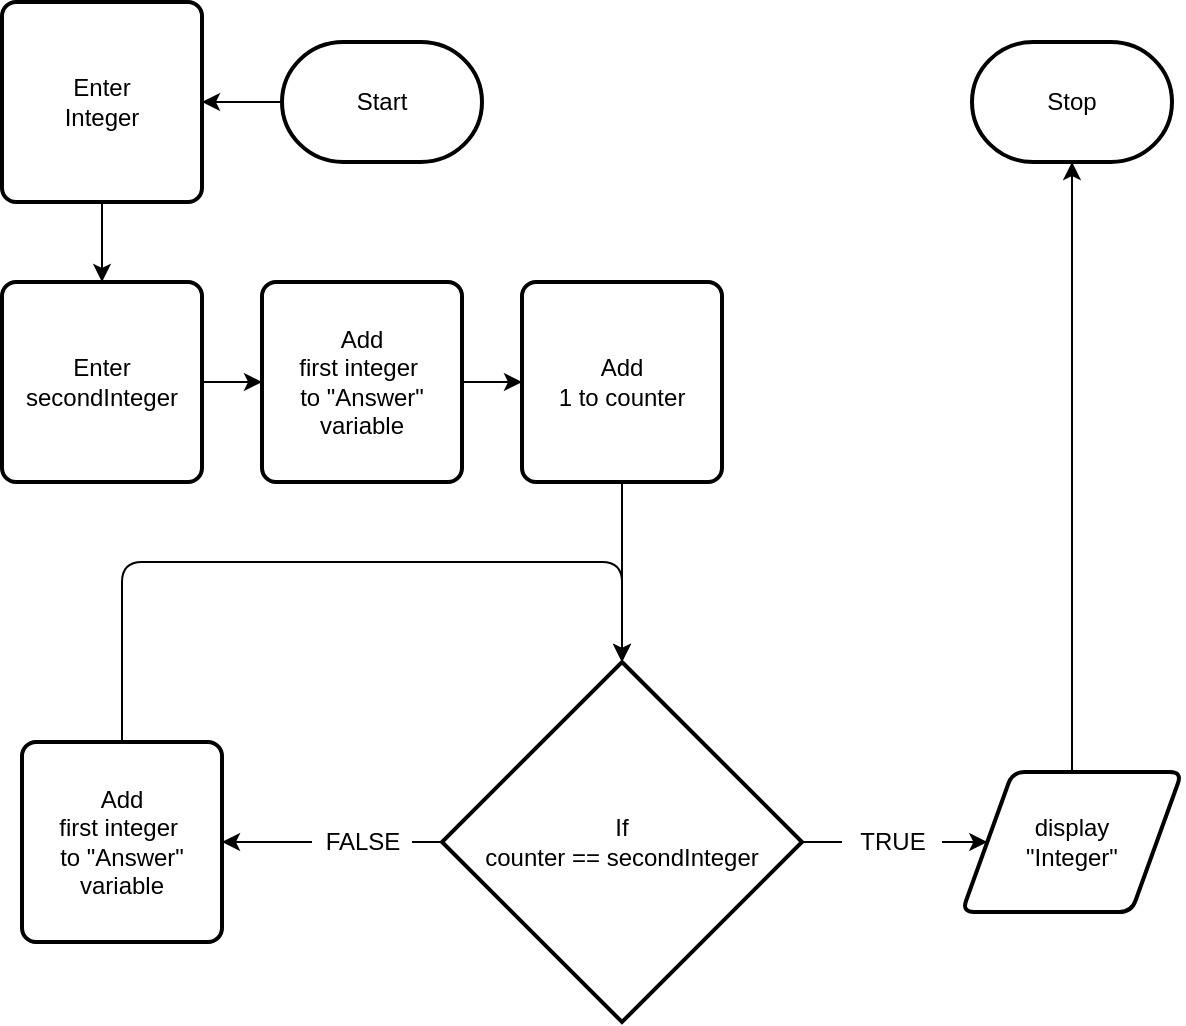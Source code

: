 <mxfile>
    <diagram id="WH3h_VkN4ZHdfmT5eksV" name="Page-1">
        <mxGraphModel dx="1074" dy="789" grid="1" gridSize="10" guides="1" tooltips="1" connect="1" arrows="1" fold="1" page="1" pageScale="1" pageWidth="827" pageHeight="1169" math="0" shadow="0">
            <root>
                <mxCell id="0"/>
                <mxCell id="1" parent="0"/>
                <mxCell id="6" style="edgeStyle=none;html=1;" edge="1" parent="1" source="2" target="3">
                    <mxGeometry relative="1" as="geometry"/>
                </mxCell>
                <mxCell id="2" value="Start" style="strokeWidth=2;html=1;shape=mxgraph.flowchart.terminator;whiteSpace=wrap;" vertex="1" parent="1">
                    <mxGeometry x="260" y="120" width="100" height="60" as="geometry"/>
                </mxCell>
                <mxCell id="7" style="edgeStyle=none;html=1;" edge="1" parent="1" source="3" target="5">
                    <mxGeometry relative="1" as="geometry"/>
                </mxCell>
                <mxCell id="3" value="Enter&lt;br&gt;Integer" style="rounded=1;whiteSpace=wrap;html=1;absoluteArcSize=1;arcSize=14;strokeWidth=2;" vertex="1" parent="1">
                    <mxGeometry x="120" y="100" width="100" height="100" as="geometry"/>
                </mxCell>
                <mxCell id="10" style="edgeStyle=none;html=1;" edge="1" parent="1" source="5" target="9">
                    <mxGeometry relative="1" as="geometry"/>
                </mxCell>
                <mxCell id="5" value="Enter &lt;br&gt;secondInteger" style="rounded=1;whiteSpace=wrap;html=1;absoluteArcSize=1;arcSize=14;strokeWidth=2;" vertex="1" parent="1">
                    <mxGeometry x="120" y="240" width="100" height="100" as="geometry"/>
                </mxCell>
                <mxCell id="15" style="edgeStyle=none;html=1;startArrow=none;" edge="1" parent="1" source="17" target="14">
                    <mxGeometry relative="1" as="geometry"/>
                </mxCell>
                <mxCell id="19" style="edgeStyle=none;html=1;startArrow=none;" edge="1" parent="1" source="22" target="18">
                    <mxGeometry relative="1" as="geometry"/>
                </mxCell>
                <mxCell id="8" value="If&lt;br&gt;counter == secondInteger" style="strokeWidth=2;html=1;shape=mxgraph.flowchart.decision;whiteSpace=wrap;" vertex="1" parent="1">
                    <mxGeometry x="340" y="430" width="180" height="180" as="geometry"/>
                </mxCell>
                <mxCell id="12" style="edgeStyle=none;html=1;" edge="1" parent="1" source="9" target="11">
                    <mxGeometry relative="1" as="geometry"/>
                </mxCell>
                <mxCell id="9" value="Add&lt;br&gt;first integer&amp;nbsp;&lt;br&gt;to &quot;Answer&quot; variable" style="rounded=1;whiteSpace=wrap;html=1;absoluteArcSize=1;arcSize=14;strokeWidth=2;" vertex="1" parent="1">
                    <mxGeometry x="250" y="240" width="100" height="100" as="geometry"/>
                </mxCell>
                <mxCell id="13" style="edgeStyle=none;html=1;entryX=0.5;entryY=0;entryDx=0;entryDy=0;entryPerimeter=0;" edge="1" parent="1" source="11" target="8">
                    <mxGeometry relative="1" as="geometry"/>
                </mxCell>
                <mxCell id="11" value="Add&lt;br&gt;1 to counter" style="rounded=1;whiteSpace=wrap;html=1;absoluteArcSize=1;arcSize=14;strokeWidth=2;" vertex="1" parent="1">
                    <mxGeometry x="380" y="240" width="100" height="100" as="geometry"/>
                </mxCell>
                <mxCell id="16" style="edgeStyle=none;html=1;entryX=0.5;entryY=0;entryDx=0;entryDy=0;entryPerimeter=0;" edge="1" parent="1" source="14" target="8">
                    <mxGeometry relative="1" as="geometry">
                        <Array as="points">
                            <mxPoint x="180" y="380"/>
                            <mxPoint x="430" y="380"/>
                        </Array>
                    </mxGeometry>
                </mxCell>
                <mxCell id="14" value="Add&lt;br&gt;first integer&amp;nbsp;&lt;br&gt;to &quot;Answer&quot; variable" style="rounded=1;whiteSpace=wrap;html=1;absoluteArcSize=1;arcSize=14;strokeWidth=2;" vertex="1" parent="1">
                    <mxGeometry x="130" y="470" width="100" height="100" as="geometry"/>
                </mxCell>
                <mxCell id="21" style="edgeStyle=none;html=1;" edge="1" parent="1" source="18" target="20">
                    <mxGeometry relative="1" as="geometry"/>
                </mxCell>
                <mxCell id="18" value="display &lt;br&gt;&quot;Integer&quot;" style="shape=parallelogram;html=1;strokeWidth=2;perimeter=parallelogramPerimeter;whiteSpace=wrap;rounded=1;arcSize=12;size=0.23;" vertex="1" parent="1">
                    <mxGeometry x="600" y="485" width="110" height="70" as="geometry"/>
                </mxCell>
                <mxCell id="20" value="Stop" style="strokeWidth=2;html=1;shape=mxgraph.flowchart.terminator;whiteSpace=wrap;" vertex="1" parent="1">
                    <mxGeometry x="605" y="120" width="100" height="60" as="geometry"/>
                </mxCell>
                <mxCell id="17" value="FALSE" style="text;html=1;align=center;verticalAlign=middle;resizable=0;points=[];autosize=1;strokeColor=none;fillColor=none;" vertex="1" parent="1">
                    <mxGeometry x="275" y="510" width="50" height="20" as="geometry"/>
                </mxCell>
                <mxCell id="23" value="" style="edgeStyle=none;html=1;endArrow=none;" edge="1" parent="1" source="8" target="17">
                    <mxGeometry relative="1" as="geometry">
                        <mxPoint x="340" y="520" as="sourcePoint"/>
                        <mxPoint x="230" y="520" as="targetPoint"/>
                    </mxGeometry>
                </mxCell>
                <mxCell id="22" value="TRUE" style="text;html=1;align=center;verticalAlign=middle;resizable=0;points=[];autosize=1;strokeColor=none;fillColor=none;" vertex="1" parent="1">
                    <mxGeometry x="540" y="510" width="50" height="20" as="geometry"/>
                </mxCell>
                <mxCell id="24" value="" style="edgeStyle=none;html=1;endArrow=none;" edge="1" parent="1" source="8" target="22">
                    <mxGeometry relative="1" as="geometry">
                        <mxPoint x="520" y="520" as="sourcePoint"/>
                        <mxPoint x="582.65" y="520" as="targetPoint"/>
                    </mxGeometry>
                </mxCell>
            </root>
        </mxGraphModel>
    </diagram>
</mxfile>